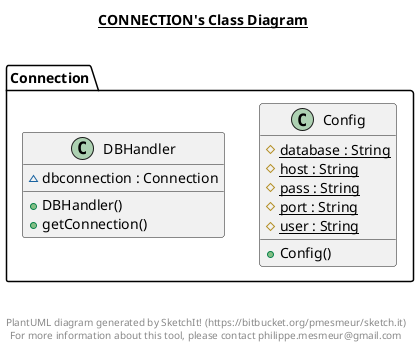 @startuml

title __CONNECTION's Class Diagram__\n

  namespace Connection {
    class Connection.Config {
        {static} # database : String
        {static} # host : String
        {static} # pass : String
        {static} # port : String
        {static} # user : String
        + Config()
    }
  }
  

  namespace Connection {
    class Connection.DBHandler {
        ~ dbconnection : Connection
        + DBHandler()
        + getConnection()
    }
  }
  



right footer


PlantUML diagram generated by SketchIt! (https://bitbucket.org/pmesmeur/sketch.it)
For more information about this tool, please contact philippe.mesmeur@gmail.com
endfooter

@enduml
